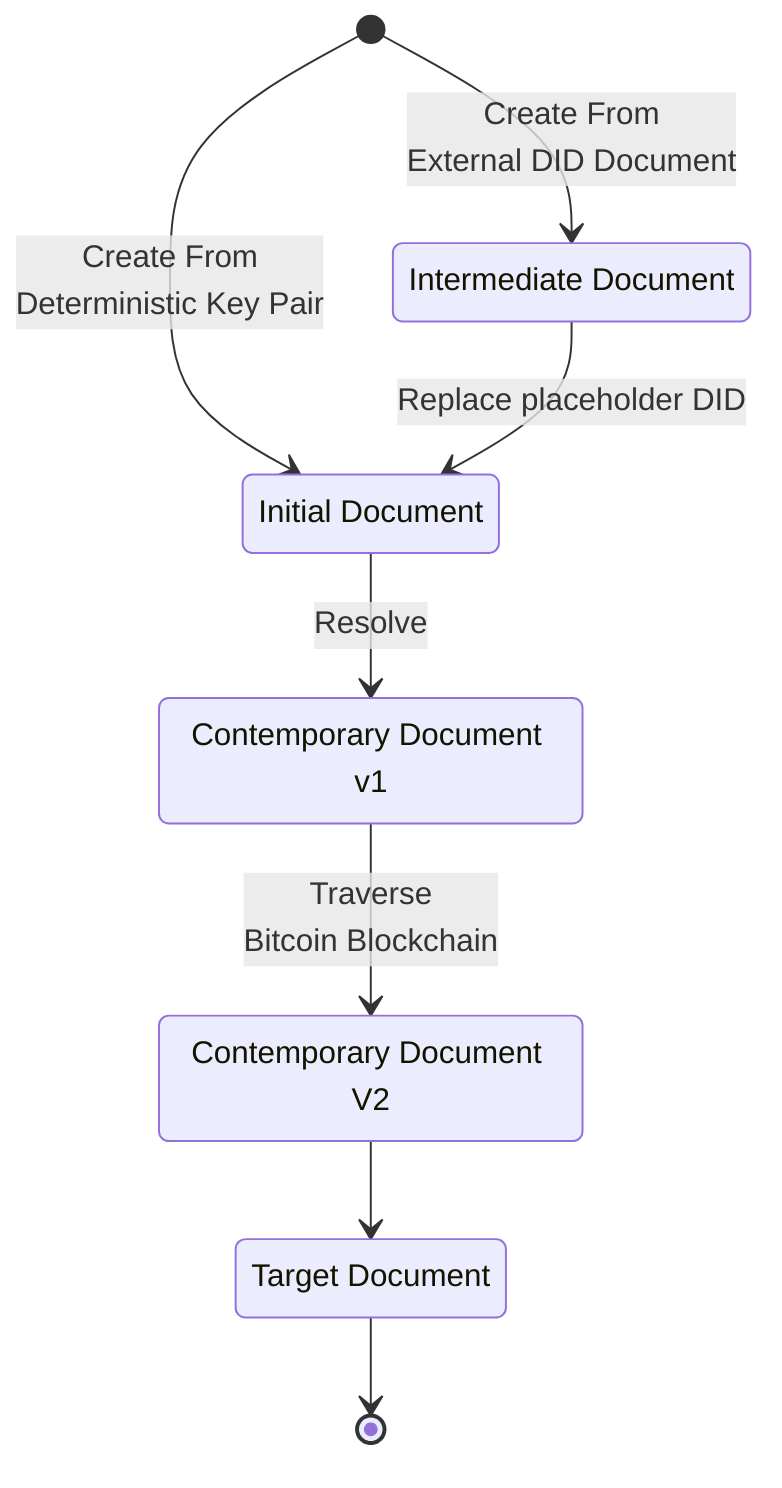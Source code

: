 stateDiagram-v2
    state "Initial Document" as Initial
    state "Intermediate Document" as Intermediate
    state "Target Document" as Target
    state "Contemporary Document v1" as ContemporaryV1
    state "Contemporary Document V2" as ContemporaryV2

    [*] --> Initial: Create From<br>Deterministic Key Pair
    [*] --> Intermediate: Create From<br>External DID Document
    Intermediate --> Initial: Replace placeholder DID
    Initial --> ContemporaryV1: Resolve
    %% Stack of versioned state contemp docs
    ContemporaryV1 --> ContemporaryV2: Traverse<br>Bitcoin Blockchain
    ContemporaryV2 --> Target: 
    Target --> [*]